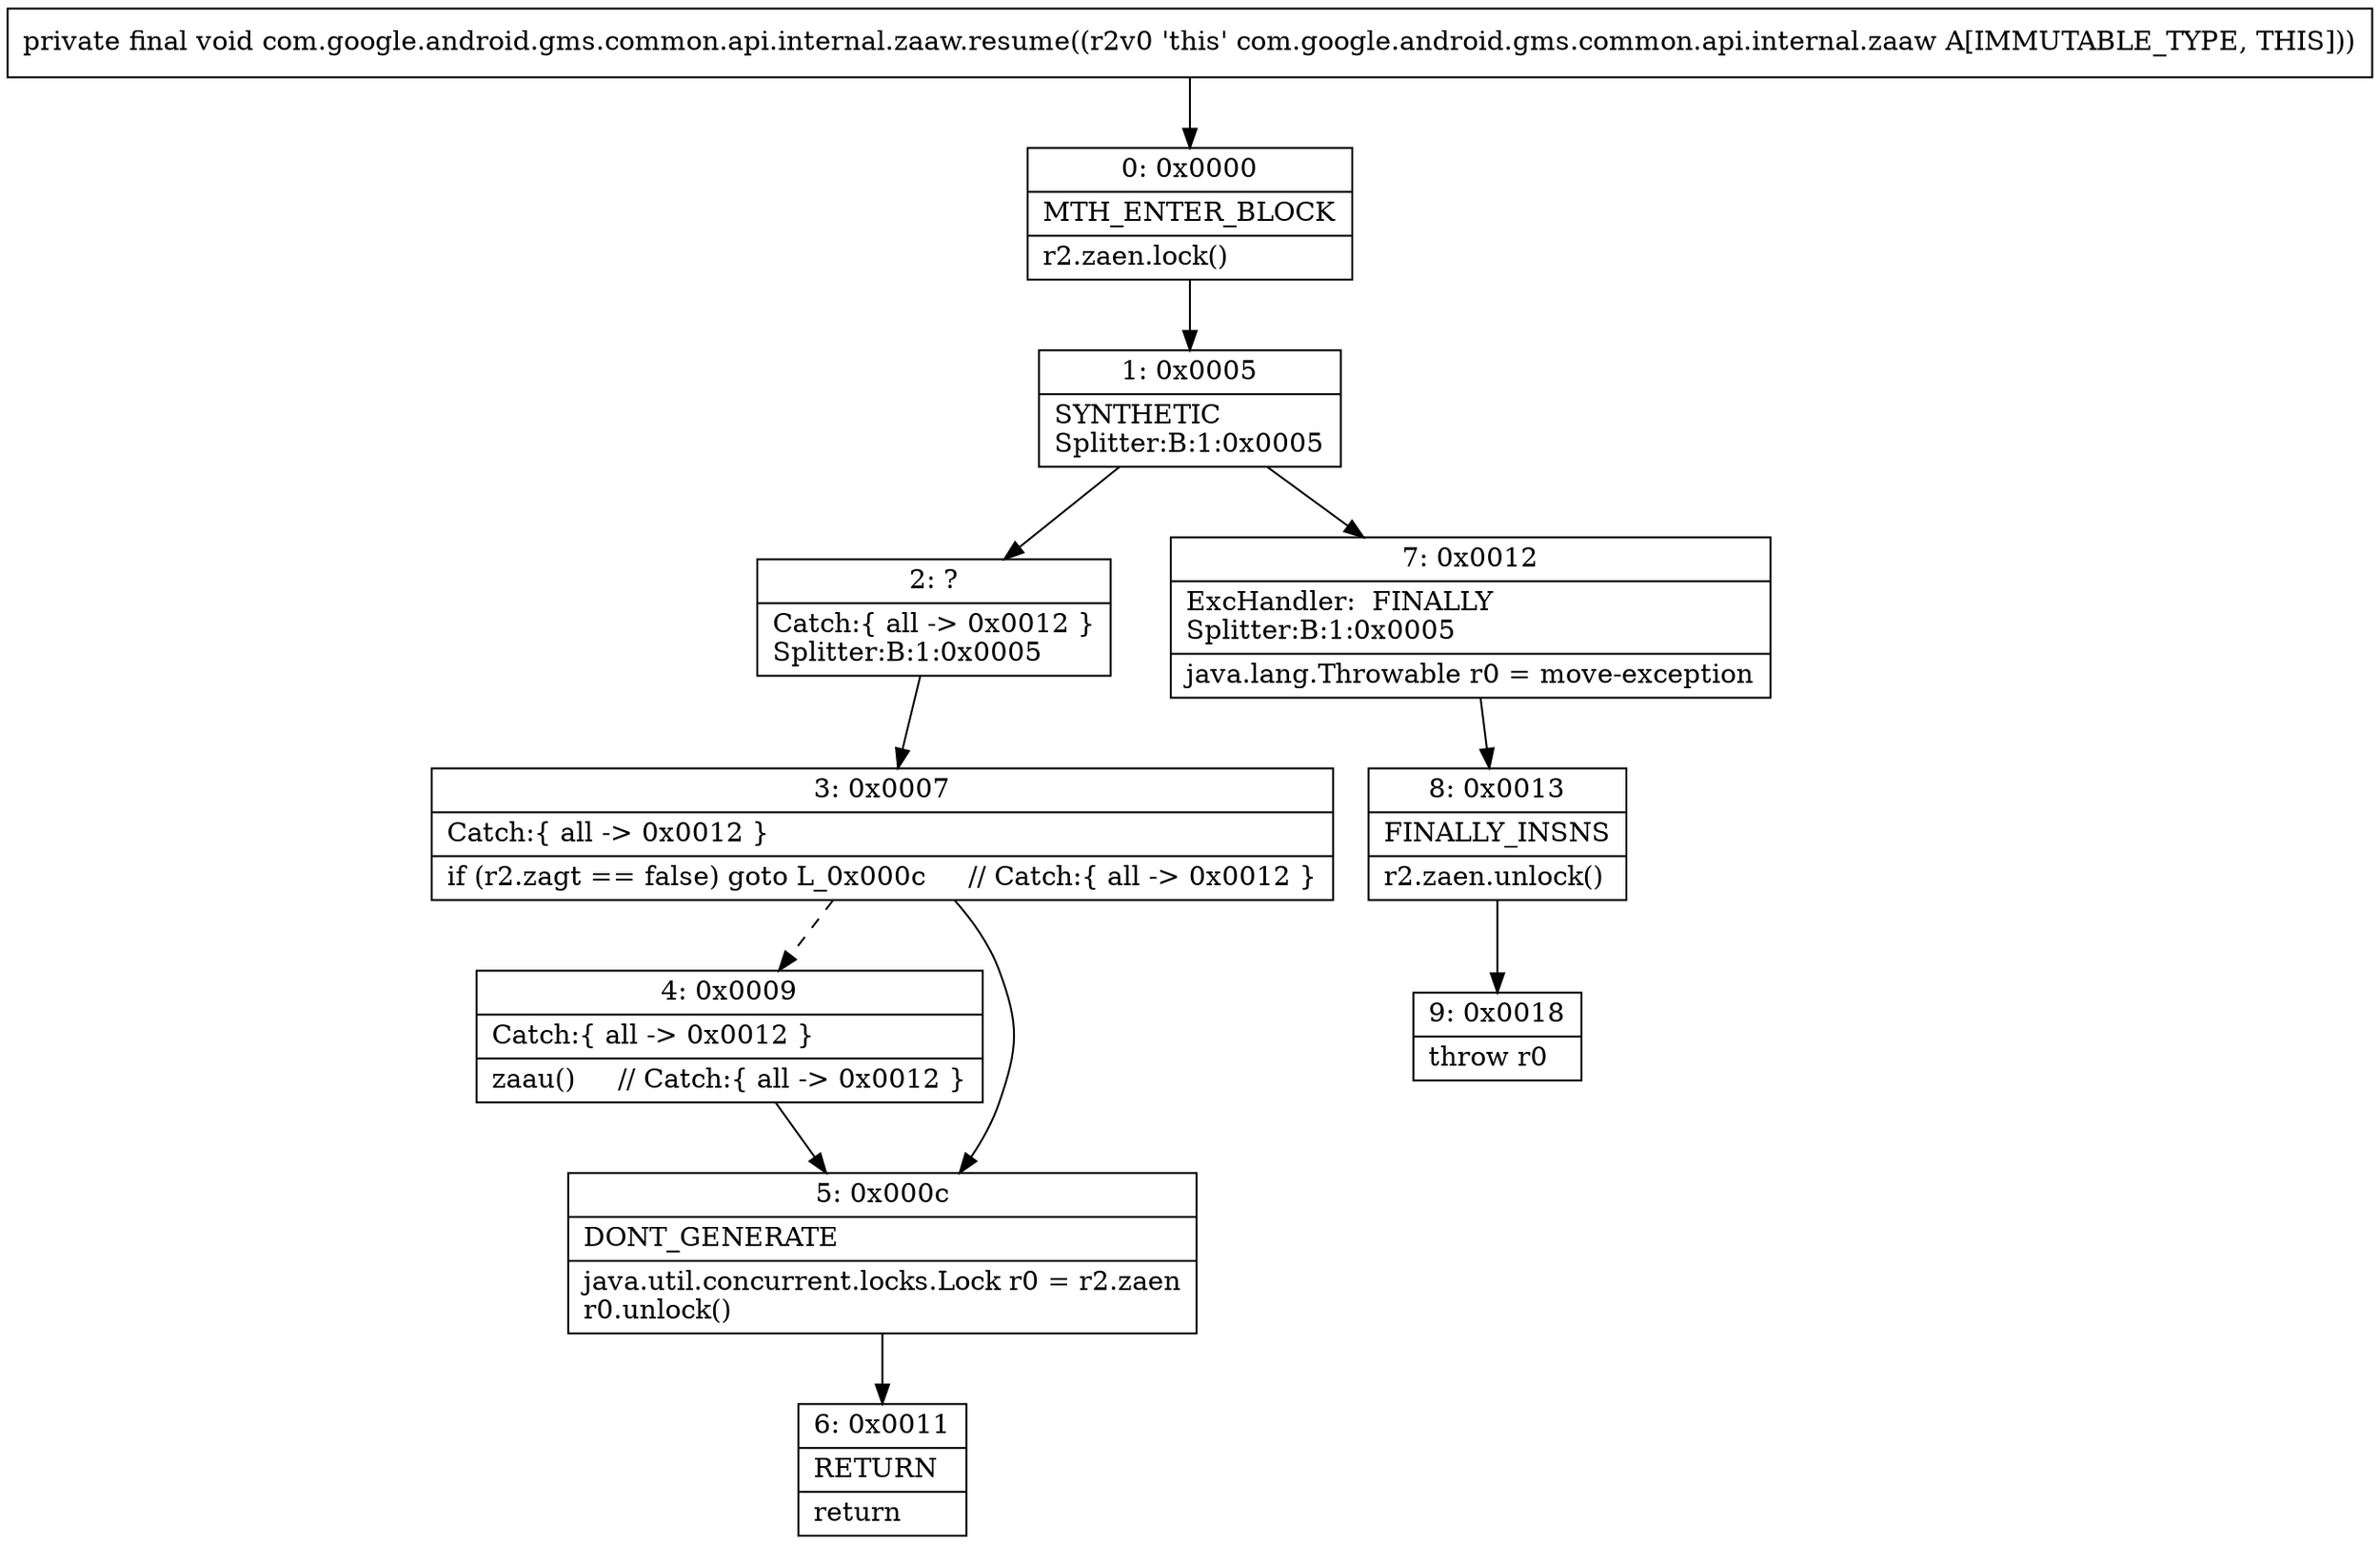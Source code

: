 digraph "CFG forcom.google.android.gms.common.api.internal.zaaw.resume()V" {
Node_0 [shape=record,label="{0\:\ 0x0000|MTH_ENTER_BLOCK\l|r2.zaen.lock()\l}"];
Node_1 [shape=record,label="{1\:\ 0x0005|SYNTHETIC\lSplitter:B:1:0x0005\l}"];
Node_2 [shape=record,label="{2\:\ ?|Catch:\{ all \-\> 0x0012 \}\lSplitter:B:1:0x0005\l}"];
Node_3 [shape=record,label="{3\:\ 0x0007|Catch:\{ all \-\> 0x0012 \}\l|if (r2.zagt == false) goto L_0x000c     \/\/ Catch:\{ all \-\> 0x0012 \}\l}"];
Node_4 [shape=record,label="{4\:\ 0x0009|Catch:\{ all \-\> 0x0012 \}\l|zaau()     \/\/ Catch:\{ all \-\> 0x0012 \}\l}"];
Node_5 [shape=record,label="{5\:\ 0x000c|DONT_GENERATE\l|java.util.concurrent.locks.Lock r0 = r2.zaen\lr0.unlock()\l}"];
Node_6 [shape=record,label="{6\:\ 0x0011|RETURN\l|return\l}"];
Node_7 [shape=record,label="{7\:\ 0x0012|ExcHandler:  FINALLY\lSplitter:B:1:0x0005\l|java.lang.Throwable r0 = move\-exception\l}"];
Node_8 [shape=record,label="{8\:\ 0x0013|FINALLY_INSNS\l|r2.zaen.unlock()\l}"];
Node_9 [shape=record,label="{9\:\ 0x0018|throw r0\l}"];
MethodNode[shape=record,label="{private final void com.google.android.gms.common.api.internal.zaaw.resume((r2v0 'this' com.google.android.gms.common.api.internal.zaaw A[IMMUTABLE_TYPE, THIS])) }"];
MethodNode -> Node_0;
Node_0 -> Node_1;
Node_1 -> Node_2;
Node_1 -> Node_7;
Node_2 -> Node_3;
Node_3 -> Node_4[style=dashed];
Node_3 -> Node_5;
Node_4 -> Node_5;
Node_5 -> Node_6;
Node_7 -> Node_8;
Node_8 -> Node_9;
}

